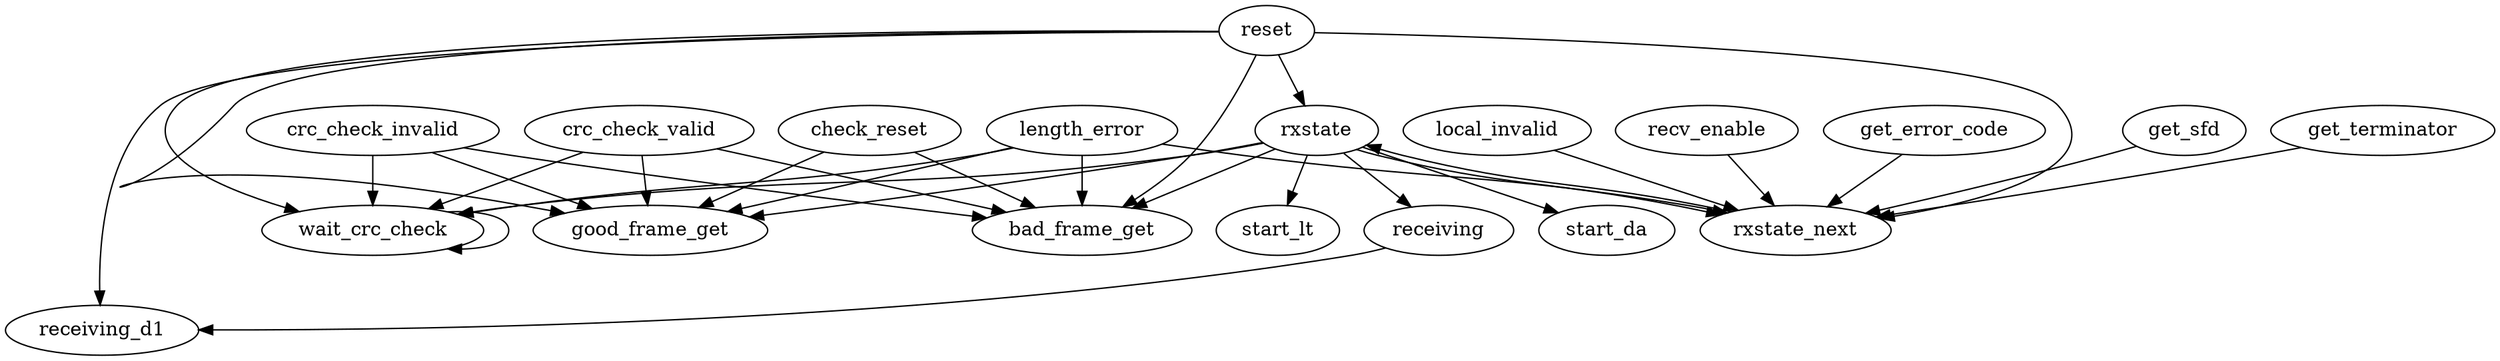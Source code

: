 digraph "" {
	reset -> rxstate	 [weight=2.0];
	reset -> wait_crc_check	 [weight=4.0];
	reset -> bad_frame_get	 [weight=4.0];
	reset -> rxstate_next	 [weight=12.0];
	reset -> receiving_d1	 [weight=2.0];
	reset -> good_frame_get	 [weight=4.0];
	recv_enable -> rxstate_next	 [weight=6.0];
	rxstate -> wait_crc_check	 [weight=3.0];
	rxstate -> start_da	 [weight=1.0];
	rxstate -> bad_frame_get	 [weight=3.0];
	rxstate -> start_lt	 [weight=1.0];
	rxstate -> rxstate_next	 [weight=11.0];
	rxstate -> receiving	 [weight=1.0];
	rxstate -> good_frame_get	 [weight=3.0];
	length_error -> wait_crc_check	 [weight=2.0];
	length_error -> bad_frame_get	 [weight=3.0];
	length_error -> rxstate_next	 [weight=3.0];
	length_error -> good_frame_get	 [weight=3.0];
	crc_check_invalid -> wait_crc_check	 [weight=2.0];
	crc_check_invalid -> bad_frame_get	 [weight=3.0];
	crc_check_invalid -> good_frame_get	 [weight=3.0];
	get_error_code -> rxstate_next	 [weight=3.0];
	wait_crc_check -> wait_crc_check	 [weight=1.0];
	get_sfd -> rxstate_next	 [weight=6.0];
	get_terminator -> rxstate_next	 [weight=2.0];
	crc_check_valid -> wait_crc_check	 [weight=2.0];
	crc_check_valid -> bad_frame_get	 [weight=2.0];
	crc_check_valid -> good_frame_get	 [weight=2.0];
	rxstate_next -> rxstate	 [weight=1.0];
	local_invalid -> rxstate_next	 [weight=3.0];
	receiving -> receiving_d1	 [weight=1.0];
	check_reset -> bad_frame_get	 [weight=1.0];
	check_reset -> good_frame_get	 [weight=1.0];
}
